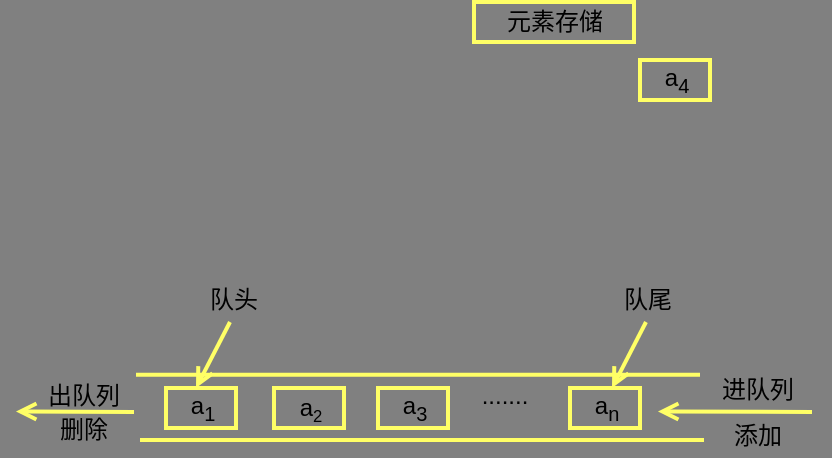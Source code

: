 <mxfile version="13.1.3">
    <diagram id="6hGFLwfOUW9BJ-s0fimq" name="Page-1">
        <mxGraphModel dx="-317" dy="7288" grid="0" gridSize="10" guides="1" tooltips="1" connect="1" arrows="1" fold="1" page="1" pageScale="1" pageWidth="827" pageHeight="1169" background="#808080" math="0" shadow="0">
            <root>
                <mxCell id="0"/>
                <mxCell id="1" parent="0"/>
                <mxCell id="2" value="元素存储" style="align=center;strokeColor=#FFFF66;html=1;fillColor=none;strokeWidth=2;" vertex="1" parent="1">
                    <mxGeometry x="1189" y="-6874" width="80" height="20" as="geometry"/>
                </mxCell>
                <mxCell id="4" value="a&lt;sub&gt;1&lt;/sub&gt;" style="align=center;strokeColor=#FFFF66;html=1;fillColor=none;strokeWidth=2;" vertex="1" parent="1">
                    <mxGeometry x="1035" y="-6681" width="35" height="20" as="geometry"/>
                </mxCell>
                <mxCell id="5" value="......." style="align=center;strokeColor=none;html=1;fillColor=none;strokeWidth=2;" vertex="1" parent="1">
                    <mxGeometry x="1186" y="-6687" width="35" height="20" as="geometry"/>
                </mxCell>
                <mxCell id="6" value="a&lt;sub&gt;3&lt;/sub&gt;" style="align=center;strokeColor=#FFFF66;html=1;fillColor=none;strokeWidth=2;" vertex="1" parent="1">
                    <mxGeometry x="1141" y="-6681" width="35" height="20" as="geometry"/>
                </mxCell>
                <mxCell id="9" value="a&lt;sub&gt;n&lt;/sub&gt;" style="align=center;strokeColor=#FFFF66;html=1;fillColor=none;strokeWidth=2;" vertex="1" parent="1">
                    <mxGeometry x="1237" y="-6681" width="35" height="20" as="geometry"/>
                </mxCell>
                <mxCell id="10" value="a&lt;span style=&quot;font-size: 10px&quot;&gt;&lt;sub&gt;2&lt;/sub&gt;&lt;/span&gt;" style="align=center;strokeColor=#FFFF66;html=1;fillColor=none;strokeWidth=2;" vertex="1" parent="1">
                    <mxGeometry x="1089" y="-6681" width="35" height="20" as="geometry"/>
                </mxCell>
                <mxCell id="12" value="a&lt;sub&gt;4&lt;/sub&gt;" style="align=center;strokeColor=#FFFF66;html=1;fillColor=none;strokeWidth=2;" vertex="1" parent="1">
                    <mxGeometry x="1272" y="-6845" width="35" height="20" as="geometry"/>
                </mxCell>
                <mxCell id="13" value="" style="endArrow=none;html=1;strokeColor=#FFFF66;strokeWidth=2;" edge="1" parent="1">
                    <mxGeometry width="50" height="50" relative="1" as="geometry">
                        <mxPoint x="1022" y="-6655" as="sourcePoint"/>
                        <mxPoint x="1304" y="-6655" as="targetPoint"/>
                    </mxGeometry>
                </mxCell>
                <mxCell id="15" value="" style="endArrow=none;html=1;strokeColor=#FFFF66;strokeWidth=2;" edge="1" parent="1">
                    <mxGeometry width="50" height="50" relative="1" as="geometry">
                        <mxPoint x="1020" y="-6687.57" as="sourcePoint"/>
                        <mxPoint x="1302" y="-6687.57" as="targetPoint"/>
                    </mxGeometry>
                </mxCell>
                <mxCell id="16" value="" style="endArrow=open;html=1;strokeColor=#FFFF66;strokeWidth=2;endFill=0;" edge="1" parent="1">
                    <mxGeometry width="50" height="50" relative="1" as="geometry">
                        <mxPoint x="1067" y="-6714" as="sourcePoint"/>
                        <mxPoint x="1050" y="-6681" as="targetPoint"/>
                    </mxGeometry>
                </mxCell>
                <mxCell id="17" value="队头" style="text;html=1;strokeColor=none;fillColor=none;align=center;verticalAlign=middle;whiteSpace=wrap;rounded=0;" vertex="1" parent="1">
                    <mxGeometry x="1049" y="-6735" width="40" height="20" as="geometry"/>
                </mxCell>
                <mxCell id="18" value="" style="endArrow=open;html=1;strokeColor=#FFFF66;strokeWidth=2;endFill=0;" edge="1" parent="1">
                    <mxGeometry width="50" height="50" relative="1" as="geometry">
                        <mxPoint x="1275" y="-6714" as="sourcePoint"/>
                        <mxPoint x="1258" y="-6681" as="targetPoint"/>
                    </mxGeometry>
                </mxCell>
                <mxCell id="19" value="队尾" style="text;html=1;strokeColor=none;fillColor=none;align=center;verticalAlign=middle;whiteSpace=wrap;rounded=0;" vertex="1" parent="1">
                    <mxGeometry x="1256" y="-6735" width="40" height="20" as="geometry"/>
                </mxCell>
                <mxCell id="20" value="出队列" style="text;html=1;strokeColor=none;fillColor=none;align=center;verticalAlign=middle;whiteSpace=wrap;rounded=0;" vertex="1" parent="1">
                    <mxGeometry x="974" y="-6687" width="40" height="20" as="geometry"/>
                </mxCell>
                <mxCell id="21" value="进队列" style="text;html=1;strokeColor=none;fillColor=none;align=center;verticalAlign=middle;whiteSpace=wrap;rounded=0;" vertex="1" parent="1">
                    <mxGeometry x="1311" y="-6690" width="40" height="20" as="geometry"/>
                </mxCell>
                <mxCell id="22" value="" style="endArrow=open;html=1;strokeColor=#FFFF66;strokeWidth=2;endFill=0;" edge="1" parent="1">
                    <mxGeometry width="50" height="50" relative="1" as="geometry">
                        <mxPoint x="1019" y="-6669" as="sourcePoint"/>
                        <mxPoint x="960" y="-6669.29" as="targetPoint"/>
                    </mxGeometry>
                </mxCell>
                <mxCell id="24" value="" style="endArrow=open;html=1;strokeColor=#FFFF66;strokeWidth=2;endFill=0;" edge="1" parent="1">
                    <mxGeometry width="50" height="50" relative="1" as="geometry">
                        <mxPoint x="1358" y="-6669" as="sourcePoint"/>
                        <mxPoint x="1281" y="-6669.29" as="targetPoint"/>
                    </mxGeometry>
                </mxCell>
                <mxCell id="25" value="添加" style="text;html=1;strokeColor=none;fillColor=none;align=center;verticalAlign=middle;whiteSpace=wrap;rounded=0;" vertex="1" parent="1">
                    <mxGeometry x="1311" y="-6667" width="40" height="20" as="geometry"/>
                </mxCell>
                <mxCell id="26" value="删除" style="text;html=1;strokeColor=none;fillColor=none;align=center;verticalAlign=middle;whiteSpace=wrap;rounded=0;" vertex="1" parent="1">
                    <mxGeometry x="974" y="-6670" width="40" height="20" as="geometry"/>
                </mxCell>
            </root>
        </mxGraphModel>
    </diagram>
</mxfile>
